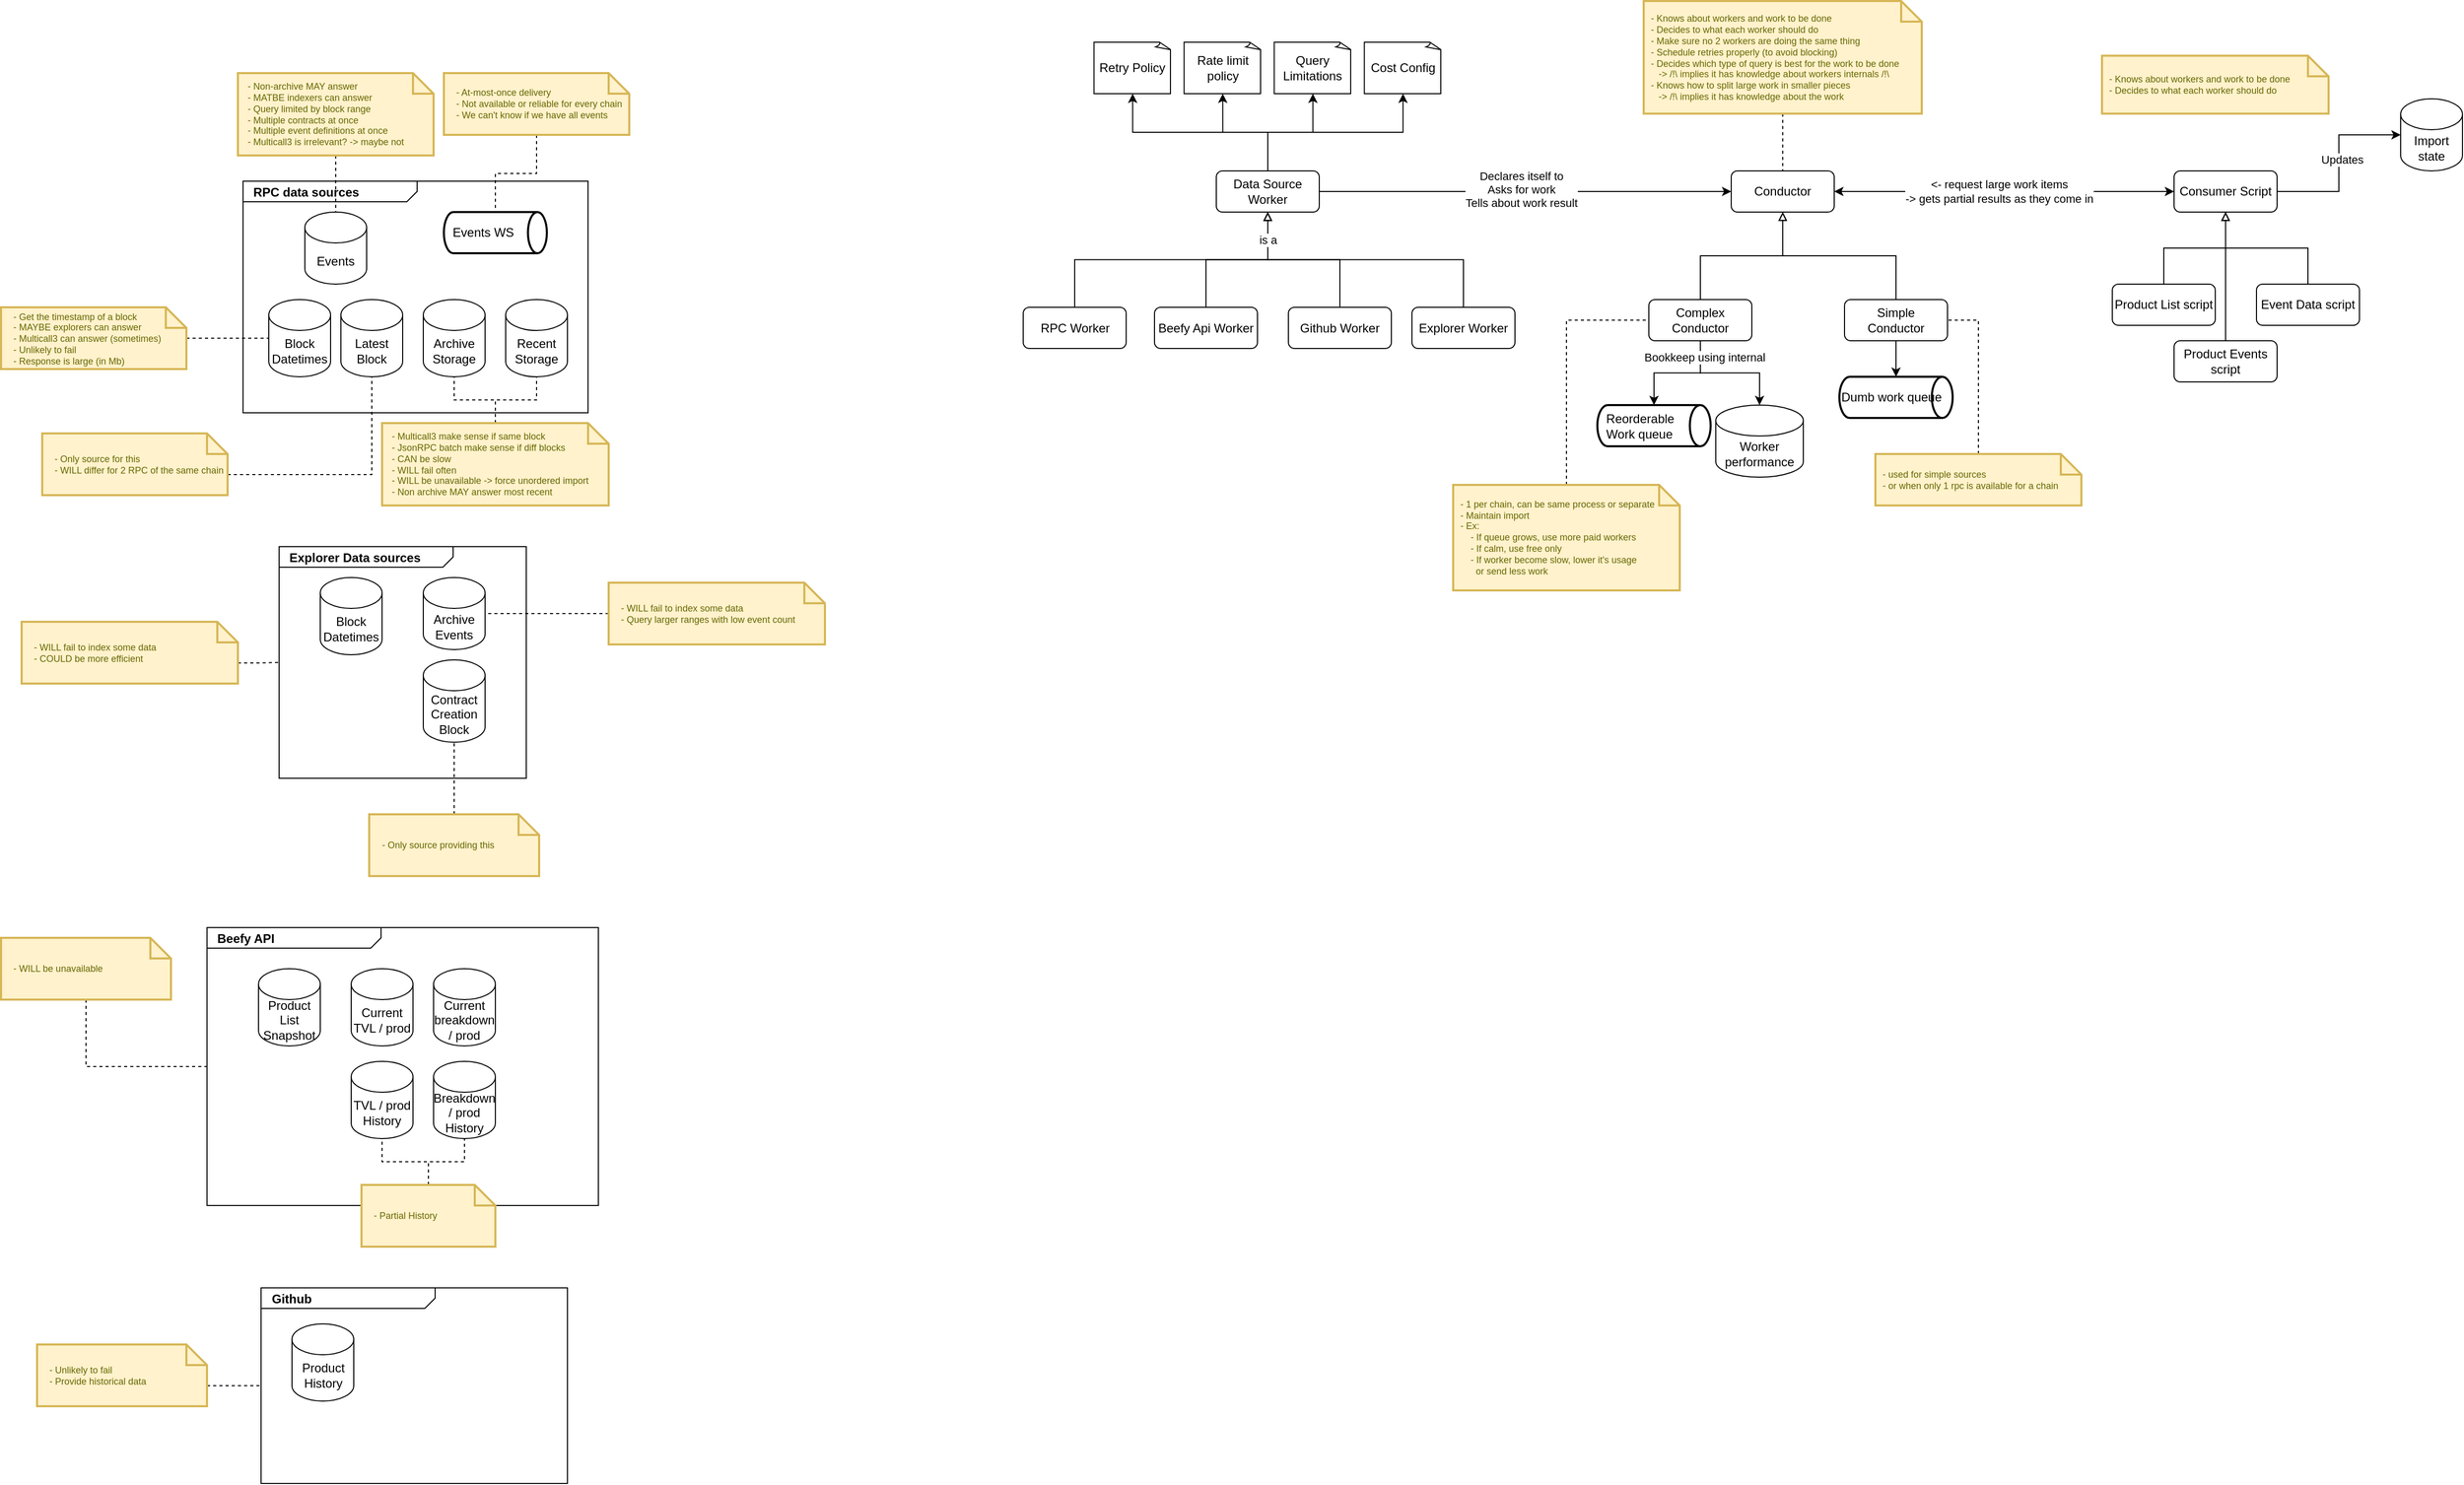 <mxfile version="21.2.3" type="github">
  <diagram name="Page-1" id="OcyrxSaOLKTO3twHUCwc">
    <mxGraphModel dx="1804" dy="1752" grid="1" gridSize="10" guides="1" tooltips="1" connect="1" arrows="1" fold="1" page="1" pageScale="1" pageWidth="850" pageHeight="1100" math="0" shadow="0">
      <root>
        <mxCell id="0" />
        <mxCell id="1" parent="0" />
        <mxCell id="02symyp6Dsfdwm89dj8b-20" value="&lt;p style=&quot;margin:0px;margin-top:4px;margin-left:10px;text-align:left;&quot;&gt;&lt;b&gt;RPC data sources&lt;/b&gt;&lt;/p&gt;" style="html=1;shape=mxgraph.sysml.package;html=1;overflow=fill;whiteSpace=wrap;labelX=169;fillColor=none;" vertex="1" parent="1">
          <mxGeometry x="-135" y="25" width="335" height="225" as="geometry" />
        </mxCell>
        <mxCell id="02symyp6Dsfdwm89dj8b-59" style="edgeStyle=orthogonalEdgeStyle;rounded=0;orthogonalLoop=1;jettySize=auto;html=1;exitX=0.5;exitY=0;exitDx=0;exitDy=0;entryX=0.5;entryY=1;entryDx=0;entryDy=0;endArrow=block;endFill=0;" edge="1" parent="1" source="02symyp6Dsfdwm89dj8b-1" target="02symyp6Dsfdwm89dj8b-55">
          <mxGeometry relative="1" as="geometry" />
        </mxCell>
        <mxCell id="02symyp6Dsfdwm89dj8b-1" value="RPC Worker" style="rounded=1;whiteSpace=wrap;html=1;" vertex="1" parent="1">
          <mxGeometry x="622.5" y="147.5" width="100" height="40" as="geometry" />
        </mxCell>
        <mxCell id="02symyp6Dsfdwm89dj8b-6" value="Events" style="shape=cylinder3;whiteSpace=wrap;html=1;boundedLbl=1;backgroundOutline=1;size=15;" vertex="1" parent="1">
          <mxGeometry x="-75" y="55" width="60" height="70" as="geometry" />
        </mxCell>
        <mxCell id="02symyp6Dsfdwm89dj8b-7" value="Recent&lt;br&gt;Storage" style="shape=cylinder3;whiteSpace=wrap;html=1;boundedLbl=1;backgroundOutline=1;size=15;" vertex="1" parent="1">
          <mxGeometry x="120" y="140" width="60" height="75" as="geometry" />
        </mxCell>
        <mxCell id="02symyp6Dsfdwm89dj8b-9" style="edgeStyle=orthogonalEdgeStyle;rounded=0;orthogonalLoop=1;jettySize=auto;html=1;exitX=0.5;exitY=1;exitDx=0;exitDy=0;exitPerimeter=0;endArrow=none;endFill=0;dashed=1;" edge="1" parent="1" source="02symyp6Dsfdwm89dj8b-8" target="02symyp6Dsfdwm89dj8b-6">
          <mxGeometry relative="1" as="geometry" />
        </mxCell>
        <mxCell id="02symyp6Dsfdwm89dj8b-8" value="&amp;nbsp; &amp;nbsp;- Non-archive MAY answer&lt;br&gt;&amp;nbsp; &amp;nbsp;- MATBE indexers can answer&lt;br&gt;&amp;nbsp; &amp;nbsp;- Query limited by block range&lt;br&gt;&amp;nbsp; &amp;nbsp;- Multiple contracts at once&lt;br&gt;&amp;nbsp; &amp;nbsp;- Multiple event definitions at once&lt;br&gt;&amp;nbsp; &amp;nbsp;- Multicall3 is irrelevant? -&amp;gt; maybe not" style="shape=note;strokeWidth=2;fontSize=9;size=20;whiteSpace=wrap;html=1;fillColor=#fff2cc;strokeColor=#d6b656;fontColor=#666600;align=left;" vertex="1" parent="1">
          <mxGeometry x="-140" y="-80" width="190" height="80" as="geometry" />
        </mxCell>
        <mxCell id="02symyp6Dsfdwm89dj8b-18" style="edgeStyle=orthogonalEdgeStyle;rounded=0;orthogonalLoop=1;jettySize=auto;html=1;exitX=0.5;exitY=0;exitDx=0;exitDy=0;exitPerimeter=0;endArrow=none;endFill=0;dashed=1;" edge="1" parent="1" source="02symyp6Dsfdwm89dj8b-10" target="02symyp6Dsfdwm89dj8b-7">
          <mxGeometry relative="1" as="geometry" />
        </mxCell>
        <mxCell id="02symyp6Dsfdwm89dj8b-19" style="edgeStyle=orthogonalEdgeStyle;rounded=0;orthogonalLoop=1;jettySize=auto;html=1;exitX=0.5;exitY=0;exitDx=0;exitDy=0;exitPerimeter=0;entryX=0.5;entryY=1;entryDx=0;entryDy=0;entryPerimeter=0;endArrow=none;endFill=0;dashed=1;" edge="1" parent="1" source="02symyp6Dsfdwm89dj8b-10" target="02symyp6Dsfdwm89dj8b-13">
          <mxGeometry relative="1" as="geometry" />
        </mxCell>
        <mxCell id="02symyp6Dsfdwm89dj8b-10" value="&amp;nbsp; &amp;nbsp;- Multicall3 make sense if same block&lt;br&gt;&amp;nbsp; &amp;nbsp;- JsonRPC batch make sense if diff blocks&lt;br&gt;&amp;nbsp; &amp;nbsp;- CAN be slow&lt;br&gt;&amp;nbsp; &amp;nbsp;- WILL fail often&lt;br&gt;&amp;nbsp; &amp;nbsp;- WILL be unavailable -&amp;gt; force unordered import&lt;br&gt;&amp;nbsp; &amp;nbsp;- Non archive MAY answer most recent" style="shape=note;strokeWidth=2;fontSize=9;size=20;whiteSpace=wrap;html=1;fillColor=#fff2cc;strokeColor=#d6b656;fontColor=#666600;align=left;" vertex="1" parent="1">
          <mxGeometry y="260" width="220" height="80" as="geometry" />
        </mxCell>
        <mxCell id="02symyp6Dsfdwm89dj8b-13" value="Archive Storage" style="shape=cylinder3;whiteSpace=wrap;html=1;boundedLbl=1;backgroundOutline=1;size=15;" vertex="1" parent="1">
          <mxGeometry x="40" y="140" width="60" height="75" as="geometry" />
        </mxCell>
        <mxCell id="02symyp6Dsfdwm89dj8b-15" value="&amp;nbsp; Events WS" style="strokeWidth=2;html=1;shape=mxgraph.flowchart.direct_data;whiteSpace=wrap;align=left;" vertex="1" parent="1">
          <mxGeometry x="60" y="55" width="100" height="40" as="geometry" />
        </mxCell>
        <mxCell id="02symyp6Dsfdwm89dj8b-17" style="edgeStyle=orthogonalEdgeStyle;rounded=0;orthogonalLoop=1;jettySize=auto;html=1;jumpStyle=none;endArrow=none;endFill=0;dashed=1;" edge="1" parent="1" source="02symyp6Dsfdwm89dj8b-16" target="02symyp6Dsfdwm89dj8b-15">
          <mxGeometry relative="1" as="geometry" />
        </mxCell>
        <mxCell id="02symyp6Dsfdwm89dj8b-16" value="&amp;nbsp; &amp;nbsp; - At-most-once delivery&lt;br&gt;&amp;nbsp; &amp;nbsp; - Not available or reliable for every chain&lt;br&gt;&amp;nbsp; &amp;nbsp; - We can&#39;t know if we have all events" style="shape=note;strokeWidth=2;fontSize=9;size=20;whiteSpace=wrap;html=1;fillColor=#fff2cc;strokeColor=#d6b656;fontColor=#666600;align=left;" vertex="1" parent="1">
          <mxGeometry x="60" y="-80" width="180" height="60" as="geometry" />
        </mxCell>
        <mxCell id="02symyp6Dsfdwm89dj8b-21" value="Block&lt;br&gt;Datetimes" style="shape=cylinder3;whiteSpace=wrap;html=1;boundedLbl=1;backgroundOutline=1;size=15;" vertex="1" parent="1">
          <mxGeometry x="-110" y="140" width="60" height="75" as="geometry" />
        </mxCell>
        <mxCell id="02symyp6Dsfdwm89dj8b-23" style="edgeStyle=orthogonalEdgeStyle;rounded=0;orthogonalLoop=1;jettySize=auto;html=1;endArrow=none;endFill=0;dashed=1;" edge="1" parent="1" source="02symyp6Dsfdwm89dj8b-22" target="02symyp6Dsfdwm89dj8b-21">
          <mxGeometry relative="1" as="geometry" />
        </mxCell>
        <mxCell id="02symyp6Dsfdwm89dj8b-22" value="&amp;nbsp; &amp;nbsp; - Get the timestamp of a block&lt;br&gt;&amp;nbsp; &amp;nbsp; - MAYBE explorers can answer&lt;br&gt;&amp;nbsp; &amp;nbsp; - Multicall3 can answer (sometimes)&lt;br&gt;&amp;nbsp; &amp;nbsp; - Unlikely to fail&lt;br&gt;&amp;nbsp; &amp;nbsp; - Response is large (in Mb)" style="shape=note;strokeWidth=2;fontSize=9;size=20;whiteSpace=wrap;html=1;fillColor=#fff2cc;strokeColor=#d6b656;fontColor=#666600;align=left;" vertex="1" parent="1">
          <mxGeometry x="-370" y="147.5" width="180" height="60" as="geometry" />
        </mxCell>
        <mxCell id="02symyp6Dsfdwm89dj8b-24" value="&lt;p style=&quot;margin:0px;margin-top:4px;margin-left:10px;text-align:left;&quot;&gt;&lt;b&gt;Explorer Data sources&lt;/b&gt;&lt;/p&gt;" style="html=1;shape=mxgraph.sysml.package;html=1;overflow=fill;whiteSpace=wrap;labelX=169;fillColor=none;" vertex="1" parent="1">
          <mxGeometry x="-100" y="380" width="240" height="225" as="geometry" />
        </mxCell>
        <mxCell id="02symyp6Dsfdwm89dj8b-25" value="Block&lt;br&gt;Datetimes" style="shape=cylinder3;whiteSpace=wrap;html=1;boundedLbl=1;backgroundOutline=1;size=15;" vertex="1" parent="1">
          <mxGeometry x="-60" y="410" width="60" height="75" as="geometry" />
        </mxCell>
        <mxCell id="02symyp6Dsfdwm89dj8b-29" style="edgeStyle=orthogonalEdgeStyle;rounded=0;orthogonalLoop=1;jettySize=auto;html=1;exitX=0;exitY=0;exitDx=180;exitDy=40;exitPerimeter=0;endArrow=none;endFill=0;dashed=1;" edge="1" parent="1" source="02symyp6Dsfdwm89dj8b-28" target="02symyp6Dsfdwm89dj8b-24">
          <mxGeometry relative="1" as="geometry" />
        </mxCell>
        <mxCell id="02symyp6Dsfdwm89dj8b-28" value="&amp;nbsp; &amp;nbsp; - WILL fail to index some data&lt;br&gt;&amp;nbsp; &amp;nbsp; - COULD be more efficient" style="shape=note;strokeWidth=2;fontSize=9;size=20;whiteSpace=wrap;html=1;fillColor=#fff2cc;strokeColor=#d6b656;fontColor=#666600;align=left;" vertex="1" parent="1">
          <mxGeometry x="-350" y="453" width="210" height="60" as="geometry" />
        </mxCell>
        <mxCell id="02symyp6Dsfdwm89dj8b-30" value="Archive&lt;br&gt;Events" style="shape=cylinder3;whiteSpace=wrap;html=1;boundedLbl=1;backgroundOutline=1;size=15;" vertex="1" parent="1">
          <mxGeometry x="40" y="410" width="60" height="70" as="geometry" />
        </mxCell>
        <mxCell id="02symyp6Dsfdwm89dj8b-32" style="edgeStyle=orthogonalEdgeStyle;rounded=0;orthogonalLoop=1;jettySize=auto;html=1;endArrow=none;endFill=0;dashed=1;" edge="1" parent="1" source="02symyp6Dsfdwm89dj8b-31" target="02symyp6Dsfdwm89dj8b-30">
          <mxGeometry relative="1" as="geometry" />
        </mxCell>
        <mxCell id="02symyp6Dsfdwm89dj8b-31" value="&amp;nbsp; &amp;nbsp; - WILL fail to index some data&lt;br&gt;&amp;nbsp; &amp;nbsp; - Query larger ranges with low event count" style="shape=note;strokeWidth=2;fontSize=9;size=20;whiteSpace=wrap;html=1;fillColor=#fff2cc;strokeColor=#d6b656;fontColor=#666600;align=left;" vertex="1" parent="1">
          <mxGeometry x="220" y="415" width="210" height="60" as="geometry" />
        </mxCell>
        <mxCell id="02symyp6Dsfdwm89dj8b-33" value="Contract Creation Block" style="shape=cylinder3;whiteSpace=wrap;html=1;boundedLbl=1;backgroundOutline=1;size=15;" vertex="1" parent="1">
          <mxGeometry x="40" y="490" width="60" height="80" as="geometry" />
        </mxCell>
        <mxCell id="02symyp6Dsfdwm89dj8b-35" style="edgeStyle=orthogonalEdgeStyle;rounded=0;orthogonalLoop=1;jettySize=auto;html=1;exitX=0.5;exitY=0;exitDx=0;exitDy=0;exitPerimeter=0;endArrow=none;endFill=0;dashed=1;" edge="1" parent="1" source="02symyp6Dsfdwm89dj8b-34" target="02symyp6Dsfdwm89dj8b-33">
          <mxGeometry relative="1" as="geometry" />
        </mxCell>
        <mxCell id="02symyp6Dsfdwm89dj8b-34" value="&amp;nbsp; &amp;nbsp; - Only source providing this" style="shape=note;strokeWidth=2;fontSize=9;size=20;whiteSpace=wrap;html=1;fillColor=#fff2cc;strokeColor=#d6b656;fontColor=#666600;align=left;" vertex="1" parent="1">
          <mxGeometry x="-12.5" y="640" width="165" height="60" as="geometry" />
        </mxCell>
        <mxCell id="02symyp6Dsfdwm89dj8b-36" value="&lt;p style=&quot;margin:0px;margin-top:4px;margin-left:10px;text-align:left;&quot;&gt;&lt;b&gt;Beefy API&lt;/b&gt;&lt;/p&gt;" style="html=1;shape=mxgraph.sysml.package;html=1;overflow=fill;whiteSpace=wrap;labelX=169;fillColor=none;" vertex="1" parent="1">
          <mxGeometry x="-170" y="750" width="380" height="270" as="geometry" />
        </mxCell>
        <mxCell id="02symyp6Dsfdwm89dj8b-37" value="Product List&lt;br&gt;Snapshot" style="shape=cylinder3;whiteSpace=wrap;html=1;boundedLbl=1;backgroundOutline=1;size=15;" vertex="1" parent="1">
          <mxGeometry x="-120" y="790" width="60" height="75" as="geometry" />
        </mxCell>
        <mxCell id="02symyp6Dsfdwm89dj8b-38" value="&lt;p style=&quot;margin:0px;margin-top:4px;margin-left:10px;text-align:left;&quot;&gt;&lt;b&gt;Github&lt;/b&gt;&lt;/p&gt;" style="html=1;shape=mxgraph.sysml.package;html=1;overflow=fill;whiteSpace=wrap;labelX=169;fillColor=none;" vertex="1" parent="1">
          <mxGeometry x="-117.5" y="1100" width="297.5" height="190" as="geometry" />
        </mxCell>
        <mxCell id="02symyp6Dsfdwm89dj8b-41" style="edgeStyle=orthogonalEdgeStyle;rounded=0;orthogonalLoop=1;jettySize=auto;html=1;exitX=0.5;exitY=1;exitDx=0;exitDy=0;exitPerimeter=0;endArrow=none;endFill=0;dashed=1;" edge="1" parent="1" source="02symyp6Dsfdwm89dj8b-40" target="02symyp6Dsfdwm89dj8b-36">
          <mxGeometry relative="1" as="geometry">
            <mxPoint x="207.5" y="710" as="targetPoint" />
          </mxGeometry>
        </mxCell>
        <mxCell id="02symyp6Dsfdwm89dj8b-40" value="&amp;nbsp; &amp;nbsp; - WILL be unavailable" style="shape=note;strokeWidth=2;fontSize=9;size=20;whiteSpace=wrap;html=1;fillColor=#fff2cc;strokeColor=#d6b656;fontColor=#666600;align=left;" vertex="1" parent="1">
          <mxGeometry x="-370" y="760" width="165" height="60" as="geometry" />
        </mxCell>
        <mxCell id="02symyp6Dsfdwm89dj8b-42" value="Product History" style="shape=cylinder3;whiteSpace=wrap;html=1;boundedLbl=1;backgroundOutline=1;size=15;" vertex="1" parent="1">
          <mxGeometry x="-87.5" y="1135" width="60" height="75" as="geometry" />
        </mxCell>
        <mxCell id="02symyp6Dsfdwm89dj8b-44" style="edgeStyle=orthogonalEdgeStyle;rounded=0;orthogonalLoop=1;jettySize=auto;html=1;exitX=0;exitY=0;exitDx=165;exitDy=40;exitPerimeter=0;endArrow=none;endFill=0;dashed=1;" edge="1" parent="1" source="02symyp6Dsfdwm89dj8b-43" target="02symyp6Dsfdwm89dj8b-38">
          <mxGeometry relative="1" as="geometry" />
        </mxCell>
        <mxCell id="02symyp6Dsfdwm89dj8b-43" value="&amp;nbsp; &amp;nbsp; - Unlikely to fail&lt;br&gt;&amp;nbsp; &amp;nbsp; - Provide historical data" style="shape=note;strokeWidth=2;fontSize=9;size=20;whiteSpace=wrap;html=1;fillColor=#fff2cc;strokeColor=#d6b656;fontColor=#666600;align=left;" vertex="1" parent="1">
          <mxGeometry x="-335" y="1155" width="165" height="60" as="geometry" />
        </mxCell>
        <mxCell id="02symyp6Dsfdwm89dj8b-45" value="Current TVL / prod" style="shape=cylinder3;whiteSpace=wrap;html=1;boundedLbl=1;backgroundOutline=1;size=15;" vertex="1" parent="1">
          <mxGeometry x="-30" y="790" width="60" height="75" as="geometry" />
        </mxCell>
        <mxCell id="02symyp6Dsfdwm89dj8b-46" value="TVL / prod History" style="shape=cylinder3;whiteSpace=wrap;html=1;boundedLbl=1;backgroundOutline=1;size=15;" vertex="1" parent="1">
          <mxGeometry x="-30" y="880" width="60" height="75" as="geometry" />
        </mxCell>
        <mxCell id="02symyp6Dsfdwm89dj8b-50" style="edgeStyle=orthogonalEdgeStyle;rounded=0;orthogonalLoop=1;jettySize=auto;html=1;endArrow=none;endFill=0;dashed=1;" edge="1" parent="1" source="02symyp6Dsfdwm89dj8b-47" target="02symyp6Dsfdwm89dj8b-46">
          <mxGeometry relative="1" as="geometry" />
        </mxCell>
        <mxCell id="02symyp6Dsfdwm89dj8b-51" style="edgeStyle=orthogonalEdgeStyle;rounded=0;orthogonalLoop=1;jettySize=auto;html=1;endArrow=none;endFill=0;dashed=1;" edge="1" parent="1" source="02symyp6Dsfdwm89dj8b-47" target="02symyp6Dsfdwm89dj8b-49">
          <mxGeometry relative="1" as="geometry" />
        </mxCell>
        <mxCell id="02symyp6Dsfdwm89dj8b-47" value="&amp;nbsp; &amp;nbsp; - Partial History" style="shape=note;strokeWidth=2;fontSize=9;size=20;whiteSpace=wrap;html=1;fillColor=#fff2cc;strokeColor=#d6b656;fontColor=#666600;align=left;" vertex="1" parent="1">
          <mxGeometry x="-20" y="1000" width="130" height="60" as="geometry" />
        </mxCell>
        <mxCell id="02symyp6Dsfdwm89dj8b-48" value="Current breakdown / prod" style="shape=cylinder3;whiteSpace=wrap;html=1;boundedLbl=1;backgroundOutline=1;size=15;" vertex="1" parent="1">
          <mxGeometry x="50" y="790" width="60" height="75" as="geometry" />
        </mxCell>
        <mxCell id="02symyp6Dsfdwm89dj8b-49" value="Breakdown / prod History" style="shape=cylinder3;whiteSpace=wrap;html=1;boundedLbl=1;backgroundOutline=1;size=15;" vertex="1" parent="1">
          <mxGeometry x="50" y="880" width="60" height="75" as="geometry" />
        </mxCell>
        <mxCell id="02symyp6Dsfdwm89dj8b-52" value="Latest Block" style="shape=cylinder3;whiteSpace=wrap;html=1;boundedLbl=1;backgroundOutline=1;size=15;" vertex="1" parent="1">
          <mxGeometry x="-40" y="140" width="60" height="75" as="geometry" />
        </mxCell>
        <mxCell id="02symyp6Dsfdwm89dj8b-54" style="edgeStyle=orthogonalEdgeStyle;rounded=0;orthogonalLoop=1;jettySize=auto;html=1;exitX=0;exitY=0;exitDx=180;exitDy=40;exitPerimeter=0;endArrow=none;endFill=0;dashed=1;" edge="1" parent="1" source="02symyp6Dsfdwm89dj8b-53" target="02symyp6Dsfdwm89dj8b-52">
          <mxGeometry relative="1" as="geometry" />
        </mxCell>
        <mxCell id="02symyp6Dsfdwm89dj8b-53" value="&amp;nbsp; &amp;nbsp; - Only source for this&lt;br&gt;&amp;nbsp; &amp;nbsp; - WILL differ for 2 RPC of the same chain" style="shape=note;strokeWidth=2;fontSize=9;size=20;whiteSpace=wrap;html=1;fillColor=#fff2cc;strokeColor=#d6b656;fontColor=#666600;align=left;" vertex="1" parent="1">
          <mxGeometry x="-330" y="270" width="180" height="60" as="geometry" />
        </mxCell>
        <mxCell id="02symyp6Dsfdwm89dj8b-65" style="edgeStyle=orthogonalEdgeStyle;rounded=0;orthogonalLoop=1;jettySize=auto;html=1;exitX=0.5;exitY=0;exitDx=0;exitDy=0;entryX=0.5;entryY=1;entryDx=0;entryDy=0;entryPerimeter=0;" edge="1" parent="1" source="02symyp6Dsfdwm89dj8b-55" target="02symyp6Dsfdwm89dj8b-64">
          <mxGeometry relative="1" as="geometry" />
        </mxCell>
        <mxCell id="02symyp6Dsfdwm89dj8b-67" style="edgeStyle=orthogonalEdgeStyle;rounded=0;orthogonalLoop=1;jettySize=auto;html=1;exitX=0.5;exitY=0;exitDx=0;exitDy=0;" edge="1" parent="1" source="02symyp6Dsfdwm89dj8b-55" target="02symyp6Dsfdwm89dj8b-66">
          <mxGeometry relative="1" as="geometry" />
        </mxCell>
        <mxCell id="02symyp6Dsfdwm89dj8b-69" style="edgeStyle=orthogonalEdgeStyle;rounded=0;orthogonalLoop=1;jettySize=auto;html=1;exitX=0.5;exitY=0;exitDx=0;exitDy=0;" edge="1" parent="1" source="02symyp6Dsfdwm89dj8b-55" target="02symyp6Dsfdwm89dj8b-68">
          <mxGeometry relative="1" as="geometry" />
        </mxCell>
        <mxCell id="02symyp6Dsfdwm89dj8b-71" style="edgeStyle=orthogonalEdgeStyle;rounded=0;orthogonalLoop=1;jettySize=auto;html=1;exitX=1;exitY=0.5;exitDx=0;exitDy=0;" edge="1" parent="1" source="02symyp6Dsfdwm89dj8b-55" target="02symyp6Dsfdwm89dj8b-82">
          <mxGeometry relative="1" as="geometry">
            <mxPoint x="1190" y="35" as="targetPoint" />
          </mxGeometry>
        </mxCell>
        <mxCell id="02symyp6Dsfdwm89dj8b-72" value="Declares itself to&lt;br&gt;Asks for work&lt;br&gt;Tells about work result" style="edgeLabel;html=1;align=center;verticalAlign=middle;resizable=0;points=[];" vertex="1" connectable="0" parent="02symyp6Dsfdwm89dj8b-71">
          <mxGeometry x="-0.022" y="2" relative="1" as="geometry">
            <mxPoint as="offset" />
          </mxGeometry>
        </mxCell>
        <mxCell id="02symyp6Dsfdwm89dj8b-102" style="edgeStyle=orthogonalEdgeStyle;rounded=0;orthogonalLoop=1;jettySize=auto;html=1;exitX=0.5;exitY=0;exitDx=0;exitDy=0;" edge="1" parent="1" source="02symyp6Dsfdwm89dj8b-55" target="02symyp6Dsfdwm89dj8b-101">
          <mxGeometry relative="1" as="geometry" />
        </mxCell>
        <mxCell id="02symyp6Dsfdwm89dj8b-55" value="Data Source Worker" style="rounded=1;whiteSpace=wrap;html=1;" vertex="1" parent="1">
          <mxGeometry x="810" y="15" width="100" height="40" as="geometry" />
        </mxCell>
        <mxCell id="02symyp6Dsfdwm89dj8b-60" style="edgeStyle=orthogonalEdgeStyle;rounded=0;orthogonalLoop=1;jettySize=auto;html=1;exitX=0.5;exitY=0;exitDx=0;exitDy=0;entryX=0.5;entryY=1;entryDx=0;entryDy=0;endArrow=block;endFill=0;" edge="1" parent="1" source="02symyp6Dsfdwm89dj8b-56" target="02symyp6Dsfdwm89dj8b-55">
          <mxGeometry relative="1" as="geometry" />
        </mxCell>
        <mxCell id="02symyp6Dsfdwm89dj8b-56" value="Beefy Api Worker" style="rounded=1;whiteSpace=wrap;html=1;" vertex="1" parent="1">
          <mxGeometry x="750" y="147.5" width="100" height="40" as="geometry" />
        </mxCell>
        <mxCell id="02symyp6Dsfdwm89dj8b-61" style="edgeStyle=orthogonalEdgeStyle;rounded=0;orthogonalLoop=1;jettySize=auto;html=1;exitX=0.5;exitY=0;exitDx=0;exitDy=0;endArrow=block;endFill=0;" edge="1" parent="1" source="02symyp6Dsfdwm89dj8b-57" target="02symyp6Dsfdwm89dj8b-55">
          <mxGeometry relative="1" as="geometry">
            <mxPoint x="860" y="50" as="targetPoint" />
          </mxGeometry>
        </mxCell>
        <mxCell id="02symyp6Dsfdwm89dj8b-57" value="Github Worker" style="rounded=1;whiteSpace=wrap;html=1;" vertex="1" parent="1">
          <mxGeometry x="880" y="147.5" width="100" height="40" as="geometry" />
        </mxCell>
        <mxCell id="02symyp6Dsfdwm89dj8b-62" style="edgeStyle=orthogonalEdgeStyle;rounded=0;orthogonalLoop=1;jettySize=auto;html=1;exitX=0.5;exitY=0;exitDx=0;exitDy=0;endArrow=block;endFill=0;" edge="1" parent="1" source="02symyp6Dsfdwm89dj8b-58" target="02symyp6Dsfdwm89dj8b-55">
          <mxGeometry relative="1" as="geometry" />
        </mxCell>
        <mxCell id="02symyp6Dsfdwm89dj8b-63" value="is a" style="edgeLabel;html=1;align=center;verticalAlign=middle;resizable=0;points=[];" vertex="1" connectable="0" parent="02symyp6Dsfdwm89dj8b-62">
          <mxGeometry x="0.809" relative="1" as="geometry">
            <mxPoint as="offset" />
          </mxGeometry>
        </mxCell>
        <mxCell id="02symyp6Dsfdwm89dj8b-58" value="Explorer Worker" style="rounded=1;whiteSpace=wrap;html=1;" vertex="1" parent="1">
          <mxGeometry x="1000" y="147.5" width="100" height="40" as="geometry" />
        </mxCell>
        <mxCell id="02symyp6Dsfdwm89dj8b-64" value="Rate limit policy" style="whiteSpace=wrap;html=1;shape=mxgraph.basic.document" vertex="1" parent="1">
          <mxGeometry x="778.75" y="-110" width="75" height="50" as="geometry" />
        </mxCell>
        <mxCell id="02symyp6Dsfdwm89dj8b-66" value="Query Limitations" style="whiteSpace=wrap;html=1;shape=mxgraph.basic.document" vertex="1" parent="1">
          <mxGeometry x="866.25" y="-110" width="75" height="50" as="geometry" />
        </mxCell>
        <mxCell id="02symyp6Dsfdwm89dj8b-68" value="Cost Config" style="whiteSpace=wrap;html=1;shape=mxgraph.basic.document" vertex="1" parent="1">
          <mxGeometry x="953.75" y="-110" width="75" height="50" as="geometry" />
        </mxCell>
        <mxCell id="02symyp6Dsfdwm89dj8b-79" style="edgeStyle=orthogonalEdgeStyle;rounded=0;orthogonalLoop=1;jettySize=auto;html=1;exitX=0.5;exitY=1;exitDx=0;exitDy=0;" edge="1" parent="1" source="02symyp6Dsfdwm89dj8b-70" target="02symyp6Dsfdwm89dj8b-78">
          <mxGeometry relative="1" as="geometry" />
        </mxCell>
        <mxCell id="02symyp6Dsfdwm89dj8b-83" style="edgeStyle=orthogonalEdgeStyle;rounded=0;orthogonalLoop=1;jettySize=auto;html=1;exitX=0.5;exitY=0;exitDx=0;exitDy=0;entryX=0.5;entryY=1;entryDx=0;entryDy=0;endArrow=block;endFill=0;" edge="1" parent="1" source="02symyp6Dsfdwm89dj8b-70" target="02symyp6Dsfdwm89dj8b-82">
          <mxGeometry relative="1" as="geometry" />
        </mxCell>
        <mxCell id="02symyp6Dsfdwm89dj8b-70" value="Complex&lt;br&gt;Conductor" style="rounded=1;whiteSpace=wrap;html=1;" vertex="1" parent="1">
          <mxGeometry x="1230" y="140" width="100" height="40" as="geometry" />
        </mxCell>
        <mxCell id="02symyp6Dsfdwm89dj8b-73" value="&amp;nbsp; Reorderable&lt;br&gt;&amp;nbsp; Work queue" style="strokeWidth=2;html=1;shape=mxgraph.flowchart.direct_data;whiteSpace=wrap;align=left;" vertex="1" parent="1">
          <mxGeometry x="1180" y="242.5" width="110" height="40" as="geometry" />
        </mxCell>
        <mxCell id="02symyp6Dsfdwm89dj8b-76" value="Import state" style="shape=cylinder3;whiteSpace=wrap;html=1;boundedLbl=1;backgroundOutline=1;size=15;" vertex="1" parent="1">
          <mxGeometry x="1960" y="-55" width="60" height="70" as="geometry" />
        </mxCell>
        <mxCell id="02symyp6Dsfdwm89dj8b-80" style="edgeStyle=orthogonalEdgeStyle;rounded=0;orthogonalLoop=1;jettySize=auto;html=1;endArrow=none;endFill=0;dashed=1;entryX=0;entryY=0.5;entryDx=0;entryDy=0;" edge="1" parent="1" source="02symyp6Dsfdwm89dj8b-77" target="02symyp6Dsfdwm89dj8b-70">
          <mxGeometry relative="1" as="geometry" />
        </mxCell>
        <mxCell id="02symyp6Dsfdwm89dj8b-77" value="&amp;nbsp; - 1 per chain, can be same process or separate&lt;br&gt;&amp;nbsp; - Maintain import&amp;nbsp;&lt;br&gt;&amp;nbsp; - Ex: &lt;br&gt;&amp;nbsp; &amp;nbsp; &amp;nbsp; - If queue grows, use more paid workers&lt;br&gt;&amp;nbsp; &amp;nbsp; &amp;nbsp; - If calm, use free only&lt;br&gt;&amp;nbsp; &amp;nbsp; &amp;nbsp; - If worker become slow, lower it&#39;s usage&lt;br&gt;&amp;nbsp; &amp;nbsp; &amp;nbsp; &amp;nbsp; or send less work" style="shape=note;strokeWidth=2;fontSize=9;size=20;whiteSpace=wrap;html=1;fillColor=#fff2cc;strokeColor=#d6b656;fontColor=#666600;align=left;" vertex="1" parent="1">
          <mxGeometry x="1040" y="320" width="220" height="102.5" as="geometry" />
        </mxCell>
        <mxCell id="02symyp6Dsfdwm89dj8b-78" value="Worker performance" style="shape=cylinder3;whiteSpace=wrap;html=1;boundedLbl=1;backgroundOutline=1;size=15;" vertex="1" parent="1">
          <mxGeometry x="1295" y="242.5" width="85" height="70" as="geometry" />
        </mxCell>
        <mxCell id="02symyp6Dsfdwm89dj8b-74" style="edgeStyle=orthogonalEdgeStyle;rounded=0;orthogonalLoop=1;jettySize=auto;html=1;" edge="1" parent="1" source="02symyp6Dsfdwm89dj8b-70" target="02symyp6Dsfdwm89dj8b-73">
          <mxGeometry relative="1" as="geometry" />
        </mxCell>
        <mxCell id="02symyp6Dsfdwm89dj8b-75" value="Bookkeep using internal" style="edgeLabel;html=1;align=center;verticalAlign=middle;resizable=0;points=[];" vertex="1" connectable="0" parent="02symyp6Dsfdwm89dj8b-74">
          <mxGeometry x="-0.133" y="3" relative="1" as="geometry">
            <mxPoint x="19" y="-19" as="offset" />
          </mxGeometry>
        </mxCell>
        <mxCell id="02symyp6Dsfdwm89dj8b-82" value="Conductor" style="rounded=1;whiteSpace=wrap;html=1;" vertex="1" parent="1">
          <mxGeometry x="1310" y="15" width="100" height="40" as="geometry" />
        </mxCell>
        <mxCell id="02symyp6Dsfdwm89dj8b-85" style="edgeStyle=orthogonalEdgeStyle;rounded=0;orthogonalLoop=1;jettySize=auto;html=1;exitX=0.5;exitY=1;exitDx=0;exitDy=0;exitPerimeter=0;entryX=0.5;entryY=0;entryDx=0;entryDy=0;endArrow=none;endFill=0;dashed=1;" edge="1" parent="1" source="02symyp6Dsfdwm89dj8b-84" target="02symyp6Dsfdwm89dj8b-82">
          <mxGeometry relative="1" as="geometry" />
        </mxCell>
        <mxCell id="02symyp6Dsfdwm89dj8b-84" value="&amp;nbsp; - Knows about workers and work to be done&lt;br&gt;&amp;nbsp; - Decides to what each worker should do&lt;br&gt;&amp;nbsp; - Make sure no 2 workers are doing the same thing&lt;br&gt;&amp;nbsp; - Schedule retries properly (to avoid blocking)&lt;br&gt;&amp;nbsp; - Decides which type of query is best for the work to be done&lt;br&gt;&amp;nbsp; &amp;nbsp; &amp;nbsp;-&amp;gt; /!\&amp;nbsp;implies it has knowledge about workers internals /!\&lt;br&gt;&amp;nbsp; - Knows how to split large work in smaller pieces&lt;br&gt;&amp;nbsp; &amp;nbsp; &amp;nbsp;-&amp;gt; /!\ implies it has knowledge about the work" style="shape=note;strokeWidth=2;fontSize=9;size=20;whiteSpace=wrap;html=1;fillColor=#fff2cc;strokeColor=#d6b656;fontColor=#666600;align=left;" vertex="1" parent="1">
          <mxGeometry x="1225" y="-150" width="270" height="109.38" as="geometry" />
        </mxCell>
        <mxCell id="02symyp6Dsfdwm89dj8b-87" style="edgeStyle=orthogonalEdgeStyle;rounded=0;orthogonalLoop=1;jettySize=auto;html=1;exitX=0.5;exitY=0;exitDx=0;exitDy=0;endArrow=block;endFill=0;" edge="1" parent="1" source="02symyp6Dsfdwm89dj8b-86" target="02symyp6Dsfdwm89dj8b-82">
          <mxGeometry relative="1" as="geometry" />
        </mxCell>
        <mxCell id="02symyp6Dsfdwm89dj8b-89" style="edgeStyle=orthogonalEdgeStyle;rounded=0;orthogonalLoop=1;jettySize=auto;html=1;exitX=0.5;exitY=1;exitDx=0;exitDy=0;" edge="1" parent="1" source="02symyp6Dsfdwm89dj8b-86" target="02symyp6Dsfdwm89dj8b-88">
          <mxGeometry relative="1" as="geometry" />
        </mxCell>
        <mxCell id="02symyp6Dsfdwm89dj8b-86" value="Simple&lt;br&gt;Conductor" style="rounded=1;whiteSpace=wrap;html=1;" vertex="1" parent="1">
          <mxGeometry x="1420" y="140" width="100" height="40" as="geometry" />
        </mxCell>
        <mxCell id="02symyp6Dsfdwm89dj8b-88" value="Dumb work queue" style="strokeWidth=2;html=1;shape=mxgraph.flowchart.direct_data;whiteSpace=wrap;align=left;" vertex="1" parent="1">
          <mxGeometry x="1415" y="215" width="110" height="40" as="geometry" />
        </mxCell>
        <mxCell id="02symyp6Dsfdwm89dj8b-91" style="edgeStyle=orthogonalEdgeStyle;rounded=0;orthogonalLoop=1;jettySize=auto;html=1;exitX=0;exitY=0.5;exitDx=0;exitDy=0;startArrow=classic;startFill=1;" edge="1" parent="1" source="02symyp6Dsfdwm89dj8b-90" target="02symyp6Dsfdwm89dj8b-82">
          <mxGeometry relative="1" as="geometry" />
        </mxCell>
        <mxCell id="02symyp6Dsfdwm89dj8b-107" value="&amp;lt;- request large work items&lt;br&gt;-&amp;gt; gets partial results as they come in" style="edgeLabel;html=1;align=center;verticalAlign=middle;resizable=0;points=[];" vertex="1" connectable="0" parent="02symyp6Dsfdwm89dj8b-91">
          <mxGeometry x="0.03" relative="1" as="geometry">
            <mxPoint as="offset" />
          </mxGeometry>
        </mxCell>
        <mxCell id="02symyp6Dsfdwm89dj8b-106" style="edgeStyle=orthogonalEdgeStyle;rounded=0;orthogonalLoop=1;jettySize=auto;html=1;exitX=1;exitY=0.5;exitDx=0;exitDy=0;" edge="1" parent="1" source="02symyp6Dsfdwm89dj8b-90" target="02symyp6Dsfdwm89dj8b-76">
          <mxGeometry relative="1" as="geometry" />
        </mxCell>
        <mxCell id="02symyp6Dsfdwm89dj8b-108" value="Updates" style="edgeLabel;html=1;align=center;verticalAlign=middle;resizable=0;points=[];" vertex="1" connectable="0" parent="02symyp6Dsfdwm89dj8b-106">
          <mxGeometry x="0.04" y="-3" relative="1" as="geometry">
            <mxPoint as="offset" />
          </mxGeometry>
        </mxCell>
        <mxCell id="02symyp6Dsfdwm89dj8b-90" value="Consumer Script" style="rounded=1;whiteSpace=wrap;html=1;" vertex="1" parent="1">
          <mxGeometry x="1740" y="15" width="100" height="40" as="geometry" />
        </mxCell>
        <mxCell id="02symyp6Dsfdwm89dj8b-97" style="edgeStyle=orthogonalEdgeStyle;rounded=0;orthogonalLoop=1;jettySize=auto;html=1;exitX=0.5;exitY=0;exitDx=0;exitDy=0;endArrow=block;endFill=0;" edge="1" parent="1" source="02symyp6Dsfdwm89dj8b-92" target="02symyp6Dsfdwm89dj8b-90">
          <mxGeometry relative="1" as="geometry" />
        </mxCell>
        <mxCell id="02symyp6Dsfdwm89dj8b-92" value="Product List script" style="rounded=1;whiteSpace=wrap;html=1;" vertex="1" parent="1">
          <mxGeometry x="1680" y="125" width="100" height="40" as="geometry" />
        </mxCell>
        <mxCell id="02symyp6Dsfdwm89dj8b-99" style="edgeStyle=orthogonalEdgeStyle;rounded=0;orthogonalLoop=1;jettySize=auto;html=1;exitX=0.5;exitY=0;exitDx=0;exitDy=0;endArrow=block;endFill=0;" edge="1" parent="1" source="02symyp6Dsfdwm89dj8b-95" target="02symyp6Dsfdwm89dj8b-90">
          <mxGeometry relative="1" as="geometry" />
        </mxCell>
        <mxCell id="02symyp6Dsfdwm89dj8b-95" value="Product Events script" style="rounded=1;whiteSpace=wrap;html=1;" vertex="1" parent="1">
          <mxGeometry x="1740" y="180" width="100" height="40" as="geometry" />
        </mxCell>
        <mxCell id="02symyp6Dsfdwm89dj8b-98" style="edgeStyle=orthogonalEdgeStyle;rounded=0;orthogonalLoop=1;jettySize=auto;html=1;exitX=0.5;exitY=0;exitDx=0;exitDy=0;endArrow=block;endFill=0;" edge="1" parent="1" source="02symyp6Dsfdwm89dj8b-96" target="02symyp6Dsfdwm89dj8b-90">
          <mxGeometry relative="1" as="geometry" />
        </mxCell>
        <mxCell id="02symyp6Dsfdwm89dj8b-96" value="Event Data script" style="rounded=1;whiteSpace=wrap;html=1;" vertex="1" parent="1">
          <mxGeometry x="1820" y="125" width="100" height="40" as="geometry" />
        </mxCell>
        <mxCell id="02symyp6Dsfdwm89dj8b-100" value="&amp;nbsp; - Knows about workers and work to be done&lt;br&gt;&amp;nbsp; - Decides to what each worker should do" style="shape=note;strokeWidth=2;fontSize=9;size=20;whiteSpace=wrap;html=1;fillColor=#fff2cc;strokeColor=#d6b656;fontColor=#666600;align=left;" vertex="1" parent="1">
          <mxGeometry x="1670" y="-96.87" width="220" height="56.25" as="geometry" />
        </mxCell>
        <mxCell id="02symyp6Dsfdwm89dj8b-101" value="Retry Policy" style="whiteSpace=wrap;html=1;shape=mxgraph.basic.document" vertex="1" parent="1">
          <mxGeometry x="691.25" y="-110" width="75" height="50" as="geometry" />
        </mxCell>
        <mxCell id="02symyp6Dsfdwm89dj8b-104" style="edgeStyle=orthogonalEdgeStyle;rounded=0;orthogonalLoop=1;jettySize=auto;html=1;exitX=0.5;exitY=0;exitDx=0;exitDy=0;exitPerimeter=0;entryX=1;entryY=0.5;entryDx=0;entryDy=0;dashed=1;endArrow=none;endFill=0;" edge="1" parent="1" source="02symyp6Dsfdwm89dj8b-103" target="02symyp6Dsfdwm89dj8b-86">
          <mxGeometry relative="1" as="geometry" />
        </mxCell>
        <mxCell id="02symyp6Dsfdwm89dj8b-103" value="&amp;nbsp; - used for simple sources&lt;br&gt;&amp;nbsp; - or when only 1 rpc is available for a chain" style="shape=note;strokeWidth=2;fontSize=9;size=20;whiteSpace=wrap;html=1;fillColor=#fff2cc;strokeColor=#d6b656;fontColor=#666600;align=left;" vertex="1" parent="1">
          <mxGeometry x="1450" y="290" width="200" height="50" as="geometry" />
        </mxCell>
      </root>
    </mxGraphModel>
  </diagram>
</mxfile>
